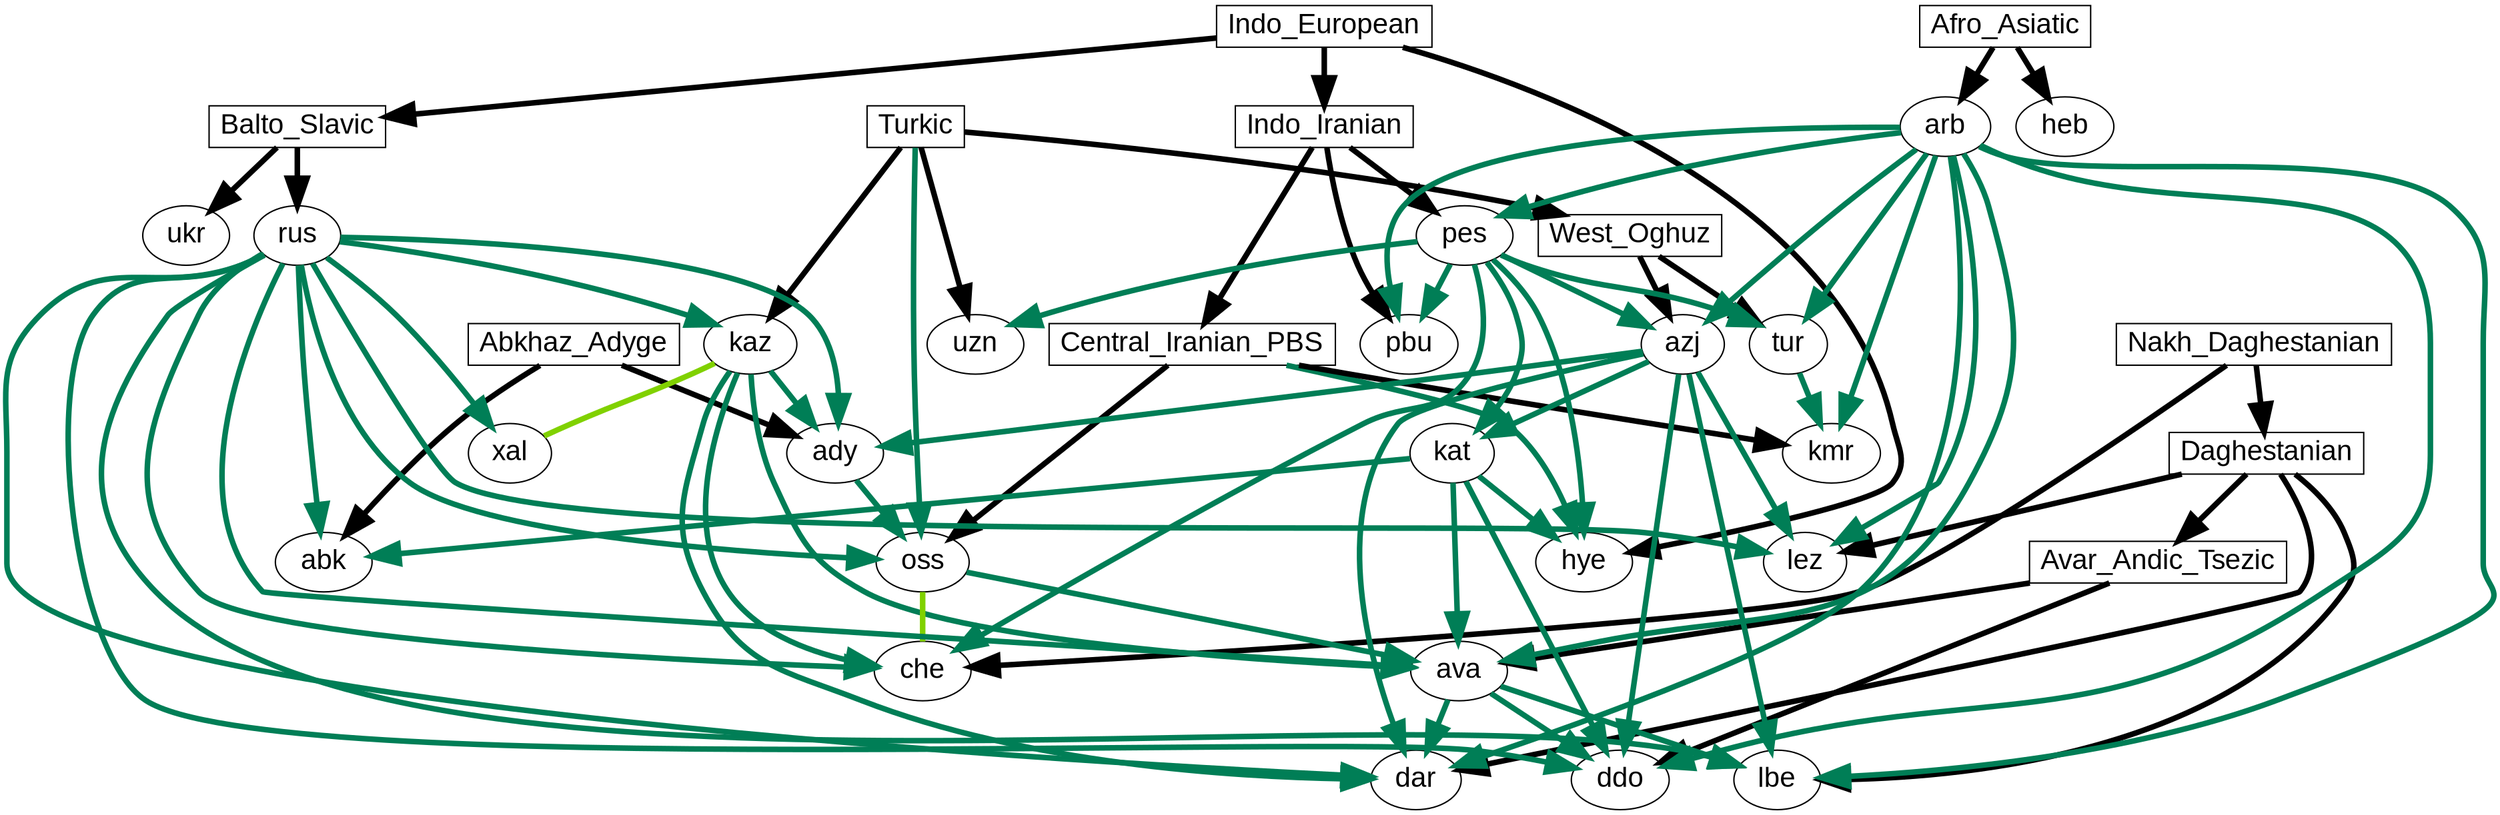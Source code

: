 digraph LanguageGraph
{
  splines=true;
  node [ fontname=Arial, fontcolor=black, fontsize=20];
  Abkhaz_Adyge [pos="2880.0,2200.0", shape=box, width="0.1", height="0.05"];
  Afro_Asiatic [pos="2900.0,1500.0", shape=box, width="0.1", height="0.05"];
  Avar_Andic_Tsezic [pos="3420.0,2170.0", shape=box, width="0.1", height="0.05"]; 
  Balto_Slavic [pos="2800.0,2400.0", shape=box, width="0.1", height="0.05"];
  Central_Iranian_PBS [pos="3700.0,2000.0", shape=box, width="0.1", height="0.05"];
  Daghestanian [pos="3650.0,2100.0", shape=box, width="0.1", height="0.05"];
  Indo_European [pos="2830.0,2320.0", shape=box, width="0.1", height="0.05"];
  Indo_Iranian [pos="3900.0,2450.0", shape=box, width="0.1", height="0.05"];
  Nakh_Daghestanian [pos="3400.0,2300.0", shape=box, width="0.1", height="0.05"];
  Turkic [pos="3950.0,2010.0", shape=box, width="0.1", height="0.05"];
  West_Oghuz [pos="3650.0,1800.0", shape=box, width="0.1", height="0.05"];
  abk [pos="3020.0,2130.0", width="0.1", height="0.05"];
  ady [pos="3030.0,2261.5", width="0.1", height="0.05"];
  arb [pos="3300.0,1550.0", width="0.1", height="0.05"];
  ava [pos="3300.0,2100.0", width="0.1", height="0.05"];
  azj [pos="3500.0,1900.0", width="0.1", height="0.05"];
  che [pos="3300.0,2210.0", width="0.1", height="0.05"];
  dar [pos="3470.0,2120.0", width="0.1", height="0.05"];
  ddo [pos="3287.5,2030.0", width="0.1", height="0.05"];
  heb [pos="2741.5,1575.0", width="0.1", height="0.05"];
  hye [pos="3200.0,2020.0", width="0.1", height="0.05"];
  kat [pos="3170.0,2100.0", width="0.1", height="0.05"];
  kaz [pos="4400.0,2450.0", width="0.1", height="0.05"];
  kmr [pos="3100.0,1950.0", width="0.1", height="0.05"];
  lbe [pos="3400.0,2070.0", width="0.1", height="0.05"];
  lez [pos="3391.5,2010.0", width="0.1", height="0.05"];
  oss [pos="3190.0,2170.0", width="0.1", height="0.05"];
  pbu [pos="4350.0,1650.0", width="0.1", height="0.05"];
  pes [pos="3700.0,1630.0", width="0.1", height="0.05"];
  rus [pos="3000.0,2500.0", width="0.1", height="0.05"];
  tur [pos="2750.0,1950.0", width="0.1", height="0.05"];
  ukr [pos="2750.0,2500.0", width="0.1", height="0.05"];
  uzn [pos="4400.0,1900.0", width="0.1", height="0.05"];
  xal [pos="3540.0,2370.0", width="0.1", height="0.05"];
subgraph undirected
{
  edge [dir=none];
}
subgraph bidirected
{
  edge [dir=none];
  oss -> che [color="#80d100ff",penwidth="4"];
  kaz -> xal [color="#80d100ff",penwidth="4"];
}
subgraph directed
{
  edge [arrowsize=2];
  rus -> abk [color="#007e56ff",penwidth="4"];
  kat -> abk [color="#007e56ff",penwidth="4"];
  rus -> ady [color="#007e56ff",penwidth="4"];
  ady -> oss [color="#007e56ff",penwidth="4"];
  azj -> ady [color="#007e56ff",penwidth="4"];
  kaz -> ady [color="#007e56ff",penwidth="4"];
  arb -> kmr [color="#007e56ff",penwidth="4"];
  arb -> pbu [color="#007e56ff",penwidth="4"];
  arb -> pes [color="#007e56ff",penwidth="4"];
  arb -> ava [color="#007e56ff",penwidth="4"];
  arb -> ddo [color="#007e56ff",penwidth="4"];
  arb -> dar [color="#007e56ff",penwidth="4"];
  arb -> lbe [color="#007e56ff",penwidth="4"];
  arb -> lez [color="#007e56ff",penwidth="4"];
  arb -> azj [color="#007e56ff",penwidth="4"];
  arb -> tur [color="#007e56ff",penwidth="4"];
  rus -> oss [color="#007e56ff",penwidth="4"];
  rus -> ava [color="#007e56ff",penwidth="4"];
  rus -> ddo [color="#007e56ff",penwidth="4"];
  rus -> dar [color="#007e56ff",penwidth="4"];
  rus -> lbe [color="#007e56ff",penwidth="4"];
  rus -> lez [color="#007e56ff",penwidth="4"];
  rus -> che [color="#007e56ff",penwidth="4"];
  rus -> kaz [color="#007e56ff",penwidth="4"];
  rus -> xal [color="#007e56ff",penwidth="4"];
  Central_Iranian_PBS -> hye [color="#007e56ff",penwidth="4"];
  tur -> kmr [color="#007e56ff",penwidth="4"];
  oss -> ava [color="#007e56ff",penwidth="4"];
  Turkic -> oss [color="#007e56ff",penwidth="4"];
  pes -> pbu [color="#007e56ff",penwidth="4"];
  pes -> hye [color="#007e56ff",penwidth="4"];
  pes -> che [color="#007e56ff",penwidth="4"];
  pes -> azj [color="#007e56ff",penwidth="4"];
  pes -> tur [color="#007e56ff",penwidth="4"];
  pes -> uzn [color="#007e56ff",penwidth="4"];
  pes -> kat [color="#007e56ff",penwidth="4"];
  kat -> hye [color="#007e56ff",penwidth="4"];
  ava -> ddo [color="#007e56ff",penwidth="4"];
  ava -> dar [color="#007e56ff",penwidth="4"];
  ava -> lbe [color="#007e56ff",penwidth="4"];
  kaz -> ava [color="#007e56ff",penwidth="4"];
  kat -> ava [color="#007e56ff",penwidth="4"];
  azj -> ddo [color="#007e56ff",penwidth="4"];
  kat -> ddo [color="#007e56ff",penwidth="4"];
  azj -> dar [color="#007e56ff",penwidth="4"];
  kaz -> dar [color="#007e56ff",penwidth="4"];
  azj -> lbe [color="#007e56ff",penwidth="4"];
  azj -> lez [color="#007e56ff",penwidth="4"];
  kaz -> che [color="#007e56ff",penwidth="4"];
  azj -> kat [color="#007e56ff",penwidth="4"];
}
subgraph directedPreset
{
  edge [arrowsize=2];
  Abkhaz_Adyge -> abk [color="#000000ff",penwidth="4"];
  Abkhaz_Adyge -> ady [color="#000000ff",penwidth="4"];
  Afro_Asiatic -> arb [color="#000000ff",penwidth="4"];
  Afro_Asiatic -> heb [color="#000000ff",penwidth="4"];
  Indo_European -> Balto_Slavic [color="#000000ff",penwidth="4"];
  Indo_European -> Indo_Iranian [color="#000000ff",penwidth="4"];
  Indo_European -> hye [color="#000000ff",penwidth="4"];
  Balto_Slavic -> rus [color="#000000ff",penwidth="4"];
  Balto_Slavic -> ukr [color="#000000ff",penwidth="4"];
  Indo_Iranian -> Central_Iranian_PBS [color="#000000ff",penwidth="4"];
  Indo_Iranian -> pbu [color="#000000ff",penwidth="4"];
  Indo_Iranian -> pes [color="#000000ff",penwidth="4"];
  Central_Iranian_PBS -> kmr [color="#000000ff",penwidth="4"];
  Central_Iranian_PBS -> oss [color="#000000ff",penwidth="4"];
  Nakh_Daghestanian -> Daghestanian [color="#000000ff",penwidth="4"];
  Nakh_Daghestanian -> che [color="#000000ff",penwidth="4"];
  Daghestanian -> Avar_Andic_Tsezic [color="#000000ff",penwidth="4"];
  Daghestanian -> dar [color="#000000ff",penwidth="4"];
  Daghestanian -> lbe [color="#000000ff",penwidth="4"];
  Daghestanian -> lez [color="#000000ff",penwidth="4"];
  Avar_Andic_Tsezic -> ava [color="#000000ff",penwidth="4"];
  Avar_Andic_Tsezic -> ddo [color="#000000ff",penwidth="4"];
  Turkic -> West_Oghuz [color="#000000ff",penwidth="4"];
  Turkic -> kaz [color="#000000ff",penwidth="4"];
  Turkic -> uzn [color="#000000ff",penwidth="4"];
  West_Oghuz -> azj [color="#000000ff",penwidth="4"];
  West_Oghuz -> tur [color="#000000ff",penwidth="4"];
}
}
